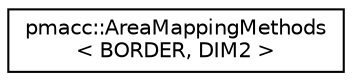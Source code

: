 digraph "Graphical Class Hierarchy"
{
 // LATEX_PDF_SIZE
  edge [fontname="Helvetica",fontsize="10",labelfontname="Helvetica",labelfontsize="10"];
  node [fontname="Helvetica",fontsize="10",shape=record];
  rankdir="LR";
  Node0 [label="pmacc::AreaMappingMethods\l\< BORDER, DIM2 \>",height=0.2,width=0.4,color="black", fillcolor="white", style="filled",URL="$classpmacc_1_1_area_mapping_methods_3_01_b_o_r_d_e_r_00_01_d_i_m2_01_4.html",tooltip=" "];
}
